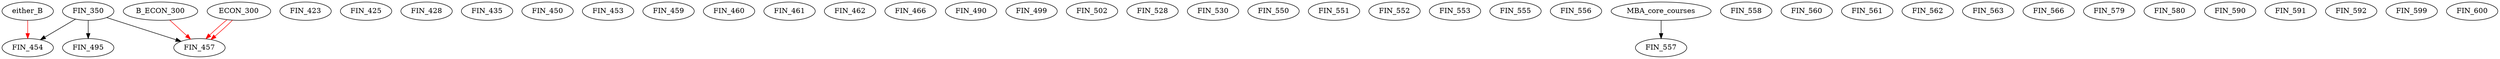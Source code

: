 digraph G {
    FIN_350;
    FIN_423;
    FIN_425;
    FIN_428;
    FIN_435;
    FIN_450;
    FIN_453;
    edge [color=black];
    FIN_350 -> FIN_454;
    edge [color=red];
    either_B -> FIN_454;
    edge [color=black];
    FIN_350 -> FIN_457;
    edge [color=red];
    B_ECON_300 -> FIN_457;
    ECON_300 -> FIN_457;
    ECON_300 -> FIN_457;
    FIN_459;
    FIN_460;
    FIN_461;
    FIN_462;
    FIN_466;
    FIN_490;
    edge [color=black];
    FIN_350 -> FIN_495;
    FIN_499;
    FIN_502;
    FIN_528;
    FIN_530;
    FIN_550;
    FIN_551;
    FIN_552;
    FIN_553;
    FIN_555;
    FIN_556;
    edge [color=black];
    MBA_core_courses -> FIN_557;
    FIN_558;
    FIN_560;
    FIN_561;
    FIN_562;
    FIN_563;
    FIN_566;
    FIN_579;
    FIN_580;
    FIN_590;
    FIN_591;
    FIN_592;
    FIN_599;
    FIN_600;
}

